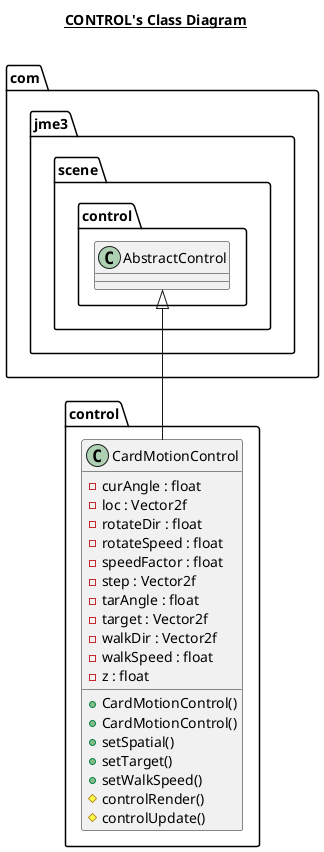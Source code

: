 @startuml

title __CONTROL's Class Diagram__\n


      class control.CardMotionControl {
          - curAngle : float
          - loc : Vector2f
          - rotateDir : float
          - rotateSpeed : float
          - speedFactor : float
          - step : Vector2f
          - tarAngle : float
          - target : Vector2f
          - walkDir : Vector2f
          - walkSpeed : float
          - z : float
          + CardMotionControl()
          + CardMotionControl()
          + setSpatial()
          + setTarget()
          + setWalkSpeed()
          # controlRender()
          # controlUpdate()
      }

  

  control.CardMotionControl -up-|> com.jme3.scene.control.AbstractControl


@enduml
